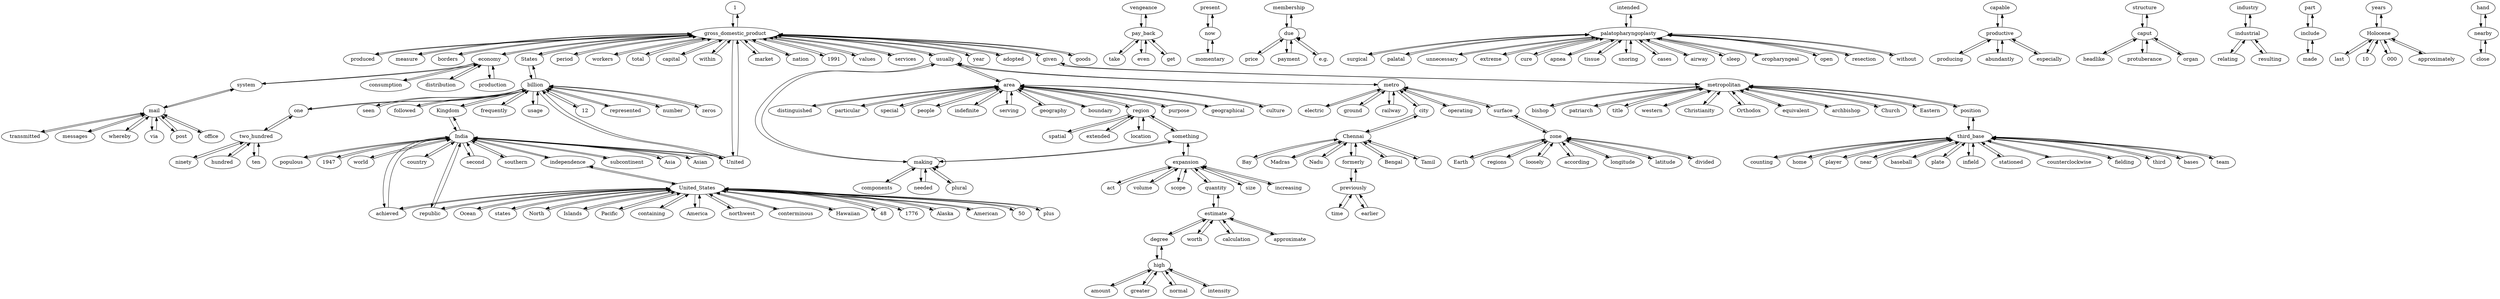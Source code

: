 digraph  {
1;
gross_domestic_product;
near;
third_base;
produced;
indefinite;
area;
America;
United_States;
northwest;
conterminous;
measure;
serving;
geography;
vengeance;
pay_back;
present;
now;
followed;
billion;
membership;
due;
borders;
longitude;
zone;
boundary;
latitude;
Hawaiian;
48;
Tamil;
Chennai;
transmitted;
mail;
system;
economy;
1776;
Alaska;
intended;
palatopharyngoplasty;
American;
independence;
India;
title;
metropolitan;
surgical;
palatal;
Bay;
location;
region;
increasing;
expansion;
purpose;
unnecessary;
extreme;
States;
earlier;
previously;
something;
making;
baseball;
50;
western;
subcontinent;
Madras;
ninety;
two_hundred;
period;
cure;
take;
Asia;
Asian;
messages;
apnea;
capable;
productive;
spatial;
populous;
geographical;
plate;
tissue;
hundred;
infield;
structure;
caput;
1947;
industry;
industrial;
culture;
part;
include;
workers;
world;
act;
whereby;
Nadu;
snoring;
Kingdom;
distinguished;
stationed;
relating;
producing;
made;
volume;
plus;
cases;
city;
metro;
achieved;
via;
divided;
frequently;
Ocean;
airway;
amount;
high;
even;
total;
scope;
years;
Holocene;
capital;
time;
price;
country;
electric;
counterclockwise;
fielding;
headlike;
consumption;
usage;
abundantly;
within;
ground;
United;
republic;
Christianity;
ten;
Orthodox;
equivalent;
payment;
formerly;
greater;
Earth;
particular;
market;
12;
railway;
distribution;
degree;
estimate;
plural;
components;
post;
regions;
third;
bases;
sleep;
special;
loosely;
nation;
quantity;
worth;
represented;
states;
last;
according;
1991;
values;
team;
size;
protuberance;
Bengal;
surface;
North;
production;
number;
one;
people;
Islands;
hand;
nearby;
counting;
second;
services;
archbishop;
usually;
southern;
year;
oropharyngeal;
adopted;
normal;
zeros;
Church;
Pacific;
organ;
get;
momentary;
Eastern;
position;
open;
given;
resulting;
operating;
goods;
calculation;
10,000;
bishop;
seen;
office;
approximate;
approximately;
containing;
home;
extended;
"e.g.";
especially;
resection;
needed;
patriarch;
without;
intensity;
player;
close;
1 -> gross_domestic_product;
gross_domestic_product -> 1;
gross_domestic_product -> produced;
gross_domestic_product -> measure;
gross_domestic_product -> borders;
gross_domestic_product -> States;
gross_domestic_product -> period;
gross_domestic_product -> workers;
gross_domestic_product -> total;
gross_domestic_product -> capital;
gross_domestic_product -> within;
gross_domestic_product -> United;
gross_domestic_product -> market;
gross_domestic_product -> nation;
gross_domestic_product -> 1991;
gross_domestic_product -> economy;
gross_domestic_product -> values;
gross_domestic_product -> services;
gross_domestic_product -> usually;
gross_domestic_product -> year;
gross_domestic_product -> adopted;
gross_domestic_product -> given;
gross_domestic_product -> goods;
near -> third_base;
third_base -> near;
third_base -> baseball;
third_base -> plate;
third_base -> infield;
third_base -> stationed;
third_base -> counterclockwise;
third_base -> fielding;
third_base -> third;
third_base -> bases;
third_base -> team;
third_base -> counting;
third_base -> position;
third_base -> home;
third_base -> player;
produced -> gross_domestic_product;
indefinite -> area;
area -> indefinite;
area -> serving;
area -> geography;
area -> boundary;
area -> purpose;
area -> geographical;
area -> culture;
area -> distinguished;
area -> region;
area -> particular;
area -> special;
area -> people;
area -> usually;
America -> United_States;
United_States -> America;
United_States -> northwest;
United_States -> conterminous;
United_States -> Hawaiian;
United_States -> 48;
United_States -> 1776;
United_States -> Alaska;
United_States -> American;
United_States -> independence;
United_States -> 50;
United_States -> plus;
United_States -> achieved;
United_States -> Ocean;
United_States -> republic;
United_States -> states;
United_States -> North;
United_States -> Islands;
United_States -> Pacific;
United_States -> containing;
northwest -> United_States;
conterminous -> United_States;
measure -> gross_domestic_product;
serving -> area;
geography -> area;
vengeance -> pay_back;
pay_back -> vengeance;
pay_back -> take;
pay_back -> even;
pay_back -> get;
present -> now;
now -> present;
now -> momentary;
followed -> billion;
billion -> followed;
billion -> States;
billion -> Kingdom;
billion -> frequently;
billion -> usage;
billion -> United;
billion -> 12;
billion -> represented;
billion -> number;
billion -> one;
billion -> zeros;
billion -> seen;
membership -> due;
due -> membership;
due -> due;
due -> price;
due -> payment;
due -> "e.g.";
borders -> gross_domestic_product;
longitude -> zone;
zone -> longitude;
zone -> latitude;
zone -> divided;
zone -> Earth;
zone -> regions;
zone -> loosely;
zone -> according;
zone -> surface;
boundary -> area;
latitude -> zone;
Hawaiian -> United_States;
48 -> United_States;
Tamil -> Chennai;
Chennai -> Tamil;
Chennai -> Bay;
Chennai -> Madras;
Chennai -> Nadu;
Chennai -> city;
Chennai -> formerly;
Chennai -> Bengal;
transmitted -> mail;
mail -> transmitted;
mail -> system;
mail -> messages;
mail -> whereby;
mail -> via;
mail -> post;
mail -> office;
system -> economy;
system -> mail;
economy -> system;
economy -> consumption;
economy -> distribution;
economy -> gross_domestic_product;
economy -> production;
1776 -> United_States;
Alaska -> United_States;
intended -> palatopharyngoplasty;
palatopharyngoplasty -> intended;
palatopharyngoplasty -> surgical;
palatopharyngoplasty -> palatal;
palatopharyngoplasty -> unnecessary;
palatopharyngoplasty -> extreme;
palatopharyngoplasty -> cure;
palatopharyngoplasty -> apnea;
palatopharyngoplasty -> tissue;
palatopharyngoplasty -> snoring;
palatopharyngoplasty -> cases;
palatopharyngoplasty -> airway;
palatopharyngoplasty -> sleep;
palatopharyngoplasty -> oropharyngeal;
palatopharyngoplasty -> open;
palatopharyngoplasty -> resection;
palatopharyngoplasty -> without;
American -> United_States;
independence -> United_States;
independence -> India;
India -> independence;
India -> subcontinent;
India -> Asia;
India -> Asian;
India -> populous;
India -> 1947;
India -> world;
India -> Kingdom;
India -> achieved;
India -> country;
India -> United;
India -> republic;
India -> second;
India -> southern;
title -> metropolitan;
metropolitan -> title;
metropolitan -> western;
metropolitan -> Christianity;
metropolitan -> Orthodox;
metropolitan -> equivalent;
metropolitan -> archbishop;
metropolitan -> Church;
metropolitan -> Eastern;
metropolitan -> position;
metropolitan -> given;
metropolitan -> bishop;
metropolitan -> patriarch;
surgical -> palatopharyngoplasty;
palatal -> palatopharyngoplasty;
Bay -> Chennai;
location -> region;
region -> location;
region -> something;
region -> spatial;
region -> area;
region -> extended;
increasing -> expansion;
expansion -> increasing;
expansion -> something;
expansion -> act;
expansion -> volume;
expansion -> scope;
expansion -> quantity;
expansion -> size;
purpose -> area;
unnecessary -> palatopharyngoplasty;
extreme -> palatopharyngoplasty;
States -> billion;
States -> gross_domestic_product;
earlier -> previously;
previously -> earlier;
previously -> time;
previously -> formerly;
something -> making;
something -> region;
something -> expansion;
making -> something;
making -> plural;
making -> components;
making -> usually;
making -> making;
making -> needed;
baseball -> third_base;
50 -> United_States;
western -> metropolitan;
subcontinent -> India;
Madras -> Chennai;
ninety -> two_hundred;
two_hundred -> ninety;
two_hundred -> hundred;
two_hundred -> ten;
two_hundred -> one;
period -> gross_domestic_product;
cure -> palatopharyngoplasty;
take -> pay_back;
Asia -> India;
Asian -> India;
messages -> mail;
apnea -> palatopharyngoplasty;
capable -> productive;
productive -> capable;
productive -> producing;
productive -> abundantly;
productive -> especially;
spatial -> region;
populous -> India;
geographical -> area;
plate -> third_base;
tissue -> palatopharyngoplasty;
hundred -> two_hundred;
infield -> third_base;
structure -> caput;
caput -> structure;
caput -> headlike;
caput -> protuberance;
caput -> organ;
1947 -> India;
industry -> industrial;
industrial -> industry;
industrial -> relating;
industrial -> resulting;
culture -> area;
part -> include;
include -> part;
include -> made;
workers -> gross_domestic_product;
world -> India;
act -> expansion;
whereby -> mail;
Nadu -> Chennai;
snoring -> palatopharyngoplasty;
Kingdom -> billion;
Kingdom -> India;
distinguished -> area;
stationed -> third_base;
relating -> industrial;
producing -> productive;
made -> include;
volume -> expansion;
plus -> United_States;
cases -> palatopharyngoplasty;
city -> Chennai;
city -> metro;
metro -> city;
metro -> electric;
metro -> ground;
metro -> railway;
metro -> surface;
metro -> usually;
metro -> operating;
achieved -> United_States;
achieved -> India;
via -> mail;
divided -> zone;
frequently -> billion;
Ocean -> United_States;
airway -> palatopharyngoplasty;
amount -> high;
high -> amount;
high -> greater;
high -> degree;
high -> normal;
high -> intensity;
even -> pay_back;
total -> gross_domestic_product;
scope -> expansion;
years -> Holocene;
Holocene -> years;
Holocene -> last;
Holocene -> 10,000;
Holocene -> approximately;
capital -> gross_domestic_product;
time -> previously;
price -> due;
country -> India;
electric -> metro;
counterclockwise -> third_base;
fielding -> third_base;
headlike -> caput;
consumption -> economy;
usage -> billion;
abundantly -> productive;
within -> gross_domestic_product;
ground -> metro;
United -> billion;
United -> gross_domestic_product;
United -> India;
republic -> United_States;
republic -> India;
Christianity -> metropolitan;
ten -> two_hundred;
Orthodox -> metropolitan;
equivalent -> metropolitan;
payment -> due;
formerly -> Chennai;
formerly -> previously;
greater -> high;
Earth -> zone;
particular -> area;
market -> gross_domestic_product;
12 -> billion;
railway -> metro;
distribution -> economy;
degree -> estimate;
degree -> high;
estimate -> degree;
estimate -> quantity;
estimate -> worth;
estimate -> calculation;
estimate -> approximate;
plural -> making;
components -> making;
post -> mail;
regions -> zone;
third -> third_base;
bases -> third_base;
sleep -> palatopharyngoplasty;
special -> area;
loosely -> zone;
nation -> gross_domestic_product;
quantity -> estimate;
quantity -> expansion;
worth -> estimate;
represented -> billion;
states -> United_States;
last -> Holocene;
according -> zone;
1991 -> gross_domestic_product;
values -> gross_domestic_product;
team -> third_base;
size -> expansion;
protuberance -> caput;
Bengal -> Chennai;
surface -> zone;
surface -> metro;
North -> United_States;
production -> economy;
number -> billion;
one -> two_hundred;
one -> billion;
people -> area;
Islands -> United_States;
hand -> nearby;
nearby -> hand;
nearby -> close;
counting -> third_base;
second -> India;
services -> gross_domestic_product;
archbishop -> metropolitan;
usually -> area;
usually -> gross_domestic_product;
usually -> making;
usually -> metro;
southern -> India;
year -> gross_domestic_product;
oropharyngeal -> palatopharyngoplasty;
adopted -> gross_domestic_product;
normal -> high;
zeros -> billion;
Church -> metropolitan;
Pacific -> United_States;
organ -> caput;
get -> pay_back;
momentary -> now;
Eastern -> metropolitan;
position -> metropolitan;
position -> third_base;
open -> palatopharyngoplasty;
given -> metropolitan;
given -> gross_domestic_product;
resulting -> industrial;
operating -> metro;
goods -> gross_domestic_product;
calculation -> estimate;
10,000 -> Holocene;
bishop -> metropolitan;
seen -> billion;
office -> mail;
approximate -> estimate;
approximately -> Holocene;
containing -> United_States;
home -> third_base;
extended -> region;
"e.g." -> due;
especially -> productive;
resection -> palatopharyngoplasty;
needed -> making;
patriarch -> metropolitan;
without -> palatopharyngoplasty;
intensity -> high;
player -> third_base;
close -> nearby;
}
